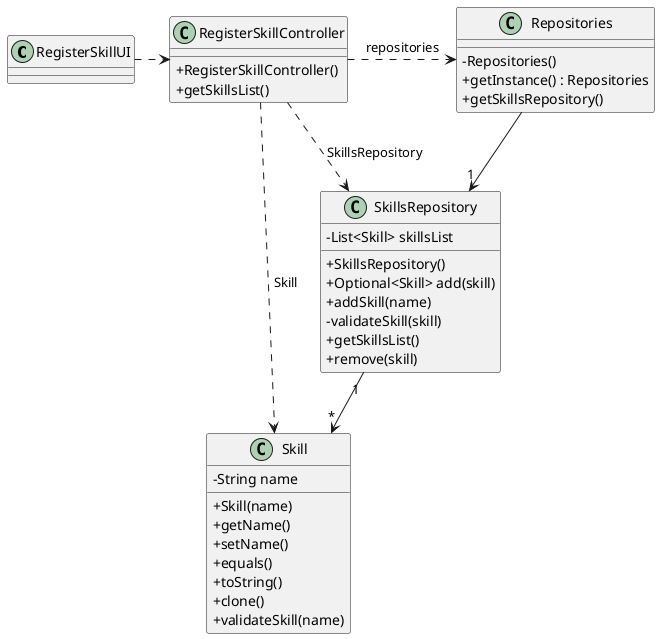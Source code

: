 @startuml
skinparam packageStyle rectangle
skinparam shadowing false
skinparam linetype polyline
skinparam classAttributeIconSize 0


class RegisterSkillUI {
}

class RegisterSkillController {
    + RegisterSkillController()
    + getSkillsList()
}

class Skill {
    - String name
    + Skill(name)
    + getName()
    + setName()
    + equals()
    + toString()
    + clone()
    + validateSkill(name)
}

class SkillsRepository {
    - List<Skill> skillsList
    + SkillsRepository()
    + Optional<Skill> add(skill)
    + addSkill(name)
    - validateSkill(skill)
    + getSkillsList()
    + remove(skill)
}

class Repositories {
    - Repositories()
    + getInstance() : Repositories
    + getSkillsRepository()
}


RegisterSkillUI .> RegisterSkillController

RegisterSkillController .> Repositories : repositories

Repositories --> "1" SkillsRepository

RegisterSkillController ..> Skill : Skill
RegisterSkillController ..> SkillsRepository : SkillsRepository

SkillsRepository "1" --> "*" Skill


@enduml